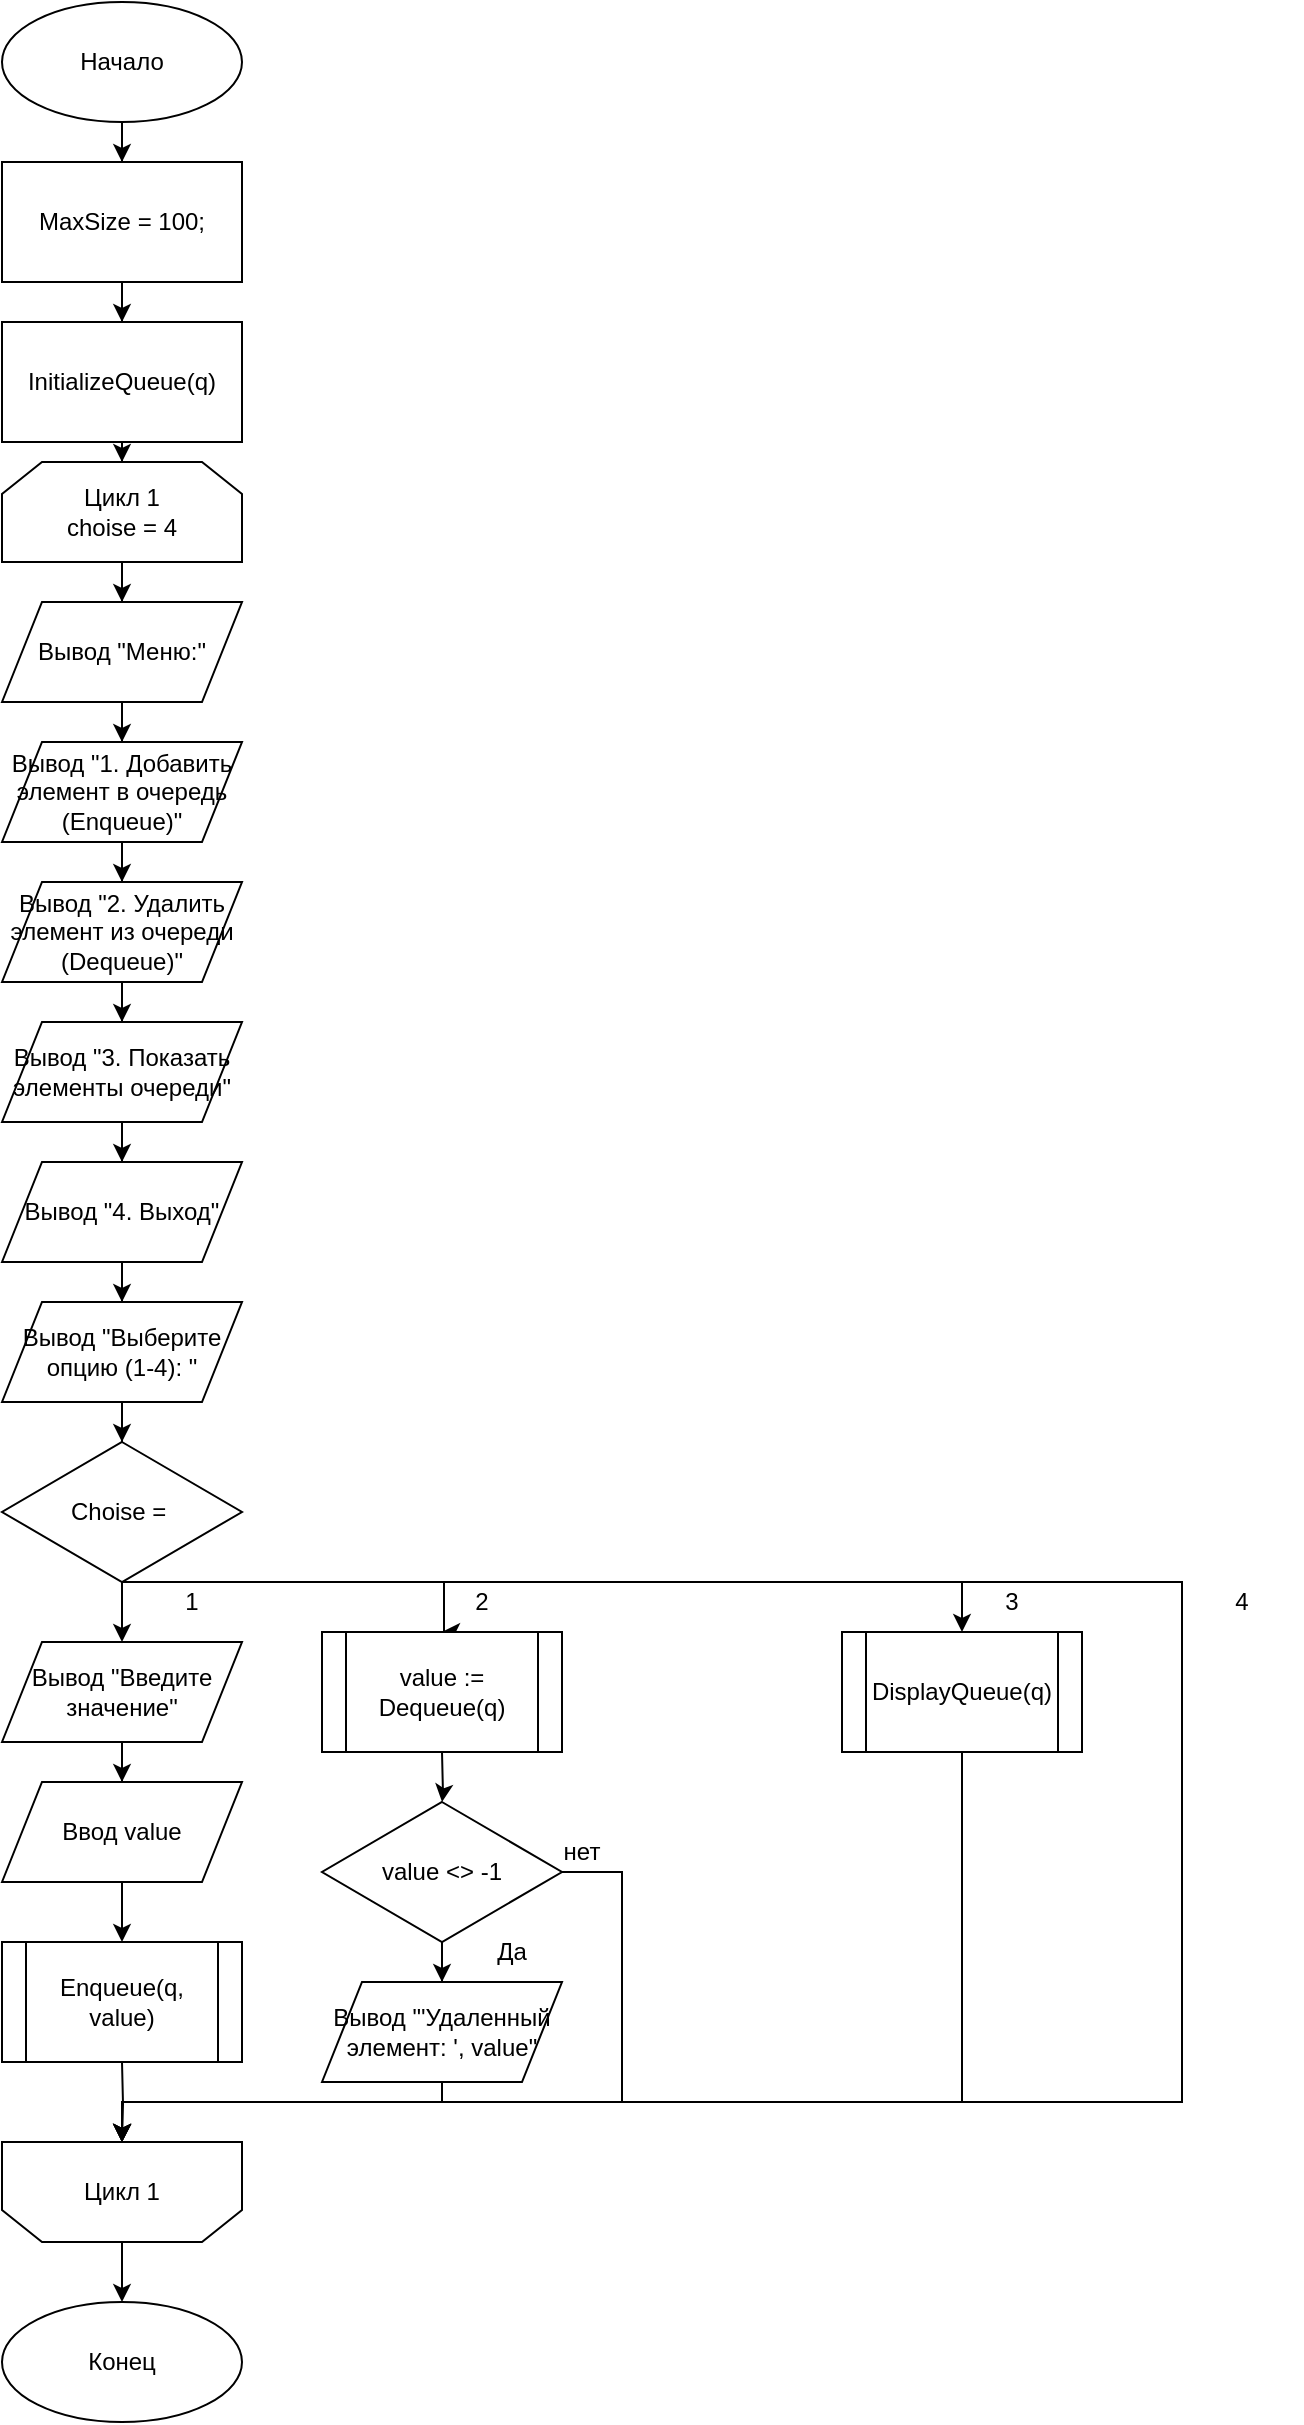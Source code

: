 <mxfile version="26.1.3">
  <diagram name="Страница — 1" id="CiD2pWM76rXUYLV9L_bz">
    <mxGraphModel dx="1461" dy="658" grid="1" gridSize="10" guides="1" tooltips="1" connect="1" arrows="1" fold="1" page="1" pageScale="1" pageWidth="827" pageHeight="1169" math="0" shadow="0">
      <root>
        <mxCell id="0" />
        <mxCell id="1" parent="0" />
        <mxCell id="VupHIYGK_svqOmczMyXV-2" style="edgeStyle=orthogonalEdgeStyle;rounded=0;orthogonalLoop=1;jettySize=auto;html=1;" parent="1" source="VupHIYGK_svqOmczMyXV-1" target="VupHIYGK_svqOmczMyXV-3" edge="1">
          <mxGeometry relative="1" as="geometry">
            <mxPoint x="160" y="90" as="targetPoint" />
          </mxGeometry>
        </mxCell>
        <mxCell id="VupHIYGK_svqOmczMyXV-1" value="Начало" style="ellipse;whiteSpace=wrap;html=1;" parent="1" vertex="1">
          <mxGeometry x="100" width="120" height="60" as="geometry" />
        </mxCell>
        <mxCell id="VupHIYGK_svqOmczMyXV-4" style="edgeStyle=orthogonalEdgeStyle;rounded=0;orthogonalLoop=1;jettySize=auto;html=1;entryX=0.5;entryY=0;entryDx=0;entryDy=0;" parent="1" source="VupHIYGK_svqOmczMyXV-3" target="VupHIYGK_svqOmczMyXV-7" edge="1">
          <mxGeometry relative="1" as="geometry">
            <mxPoint x="160" y="160" as="targetPoint" />
          </mxGeometry>
        </mxCell>
        <mxCell id="VupHIYGK_svqOmczMyXV-3" value="MaxSize = 100;" style="rounded=0;whiteSpace=wrap;html=1;" parent="1" vertex="1">
          <mxGeometry x="100" y="80" width="120" height="60" as="geometry" />
        </mxCell>
        <mxCell id="VupHIYGK_svqOmczMyXV-8" style="edgeStyle=orthogonalEdgeStyle;rounded=0;orthogonalLoop=1;jettySize=auto;html=1;entryX=0.5;entryY=0;entryDx=0;entryDy=0;" parent="1" source="VupHIYGK_svqOmczMyXV-7" target="VupHIYGK_svqOmczMyXV-20" edge="1">
          <mxGeometry relative="1" as="geometry">
            <mxPoint x="160" y="250" as="targetPoint" />
          </mxGeometry>
        </mxCell>
        <mxCell id="VupHIYGK_svqOmczMyXV-7" value="InitializeQueue(q)" style="rounded=0;whiteSpace=wrap;html=1;" parent="1" vertex="1">
          <mxGeometry x="100" y="160" width="120" height="60" as="geometry" />
        </mxCell>
        <mxCell id="VupHIYGK_svqOmczMyXV-10" style="edgeStyle=orthogonalEdgeStyle;rounded=0;orthogonalLoop=1;jettySize=auto;html=1;" parent="1" source="VupHIYGK_svqOmczMyXV-9" target="VupHIYGK_svqOmczMyXV-11" edge="1">
          <mxGeometry relative="1" as="geometry">
            <mxPoint x="160" y="310" as="targetPoint" />
          </mxGeometry>
        </mxCell>
        <mxCell id="VupHIYGK_svqOmczMyXV-9" value="Вывод &quot;Меню:&quot;" style="shape=parallelogram;perimeter=parallelogramPerimeter;whiteSpace=wrap;html=1;fixedSize=1;" parent="1" vertex="1">
          <mxGeometry x="100" y="300" width="120" height="50" as="geometry" />
        </mxCell>
        <mxCell id="VupHIYGK_svqOmczMyXV-12" style="edgeStyle=orthogonalEdgeStyle;rounded=0;orthogonalLoop=1;jettySize=auto;html=1;" parent="1" source="VupHIYGK_svqOmczMyXV-11" target="VupHIYGK_svqOmczMyXV-13" edge="1">
          <mxGeometry relative="1" as="geometry">
            <mxPoint x="160" y="360" as="targetPoint" />
          </mxGeometry>
        </mxCell>
        <mxCell id="VupHIYGK_svqOmczMyXV-11" value="Вывод &quot;1. Добавить элемент в очередь (Enqueue)&quot;" style="shape=parallelogram;perimeter=parallelogramPerimeter;whiteSpace=wrap;html=1;fixedSize=1;" parent="1" vertex="1">
          <mxGeometry x="100" y="370" width="120" height="50" as="geometry" />
        </mxCell>
        <mxCell id="VupHIYGK_svqOmczMyXV-14" style="edgeStyle=orthogonalEdgeStyle;rounded=0;orthogonalLoop=1;jettySize=auto;html=1;" parent="1" source="VupHIYGK_svqOmczMyXV-13" target="VupHIYGK_svqOmczMyXV-15" edge="1">
          <mxGeometry relative="1" as="geometry">
            <mxPoint x="160" y="430" as="targetPoint" />
          </mxGeometry>
        </mxCell>
        <mxCell id="VupHIYGK_svqOmczMyXV-13" value="Вывод &quot;2. Удалить элемент из очереди (Dequeue)&quot;" style="shape=parallelogram;perimeter=parallelogramPerimeter;whiteSpace=wrap;html=1;fixedSize=1;" parent="1" vertex="1">
          <mxGeometry x="100" y="440" width="120" height="50" as="geometry" />
        </mxCell>
        <mxCell id="VupHIYGK_svqOmczMyXV-16" style="edgeStyle=orthogonalEdgeStyle;rounded=0;orthogonalLoop=1;jettySize=auto;html=1;" parent="1" source="VupHIYGK_svqOmczMyXV-15" target="VupHIYGK_svqOmczMyXV-17" edge="1">
          <mxGeometry relative="1" as="geometry">
            <mxPoint x="160" y="520" as="targetPoint" />
          </mxGeometry>
        </mxCell>
        <mxCell id="VupHIYGK_svqOmczMyXV-15" value="Вывод &quot;3. Показать элементы очереди&quot;" style="shape=parallelogram;perimeter=parallelogramPerimeter;whiteSpace=wrap;html=1;fixedSize=1;" parent="1" vertex="1">
          <mxGeometry x="100" y="510" width="120" height="50" as="geometry" />
        </mxCell>
        <mxCell id="VupHIYGK_svqOmczMyXV-19" style="edgeStyle=orthogonalEdgeStyle;rounded=0;orthogonalLoop=1;jettySize=auto;html=1;entryX=0.5;entryY=0;entryDx=0;entryDy=0;" parent="1" source="VupHIYGK_svqOmczMyXV-17" target="VupHIYGK_svqOmczMyXV-18" edge="1">
          <mxGeometry relative="1" as="geometry" />
        </mxCell>
        <mxCell id="VupHIYGK_svqOmczMyXV-17" value="Вывод &quot;4. Выход&quot;" style="shape=parallelogram;perimeter=parallelogramPerimeter;whiteSpace=wrap;html=1;fixedSize=1;" parent="1" vertex="1">
          <mxGeometry x="100" y="580" width="120" height="50" as="geometry" />
        </mxCell>
        <mxCell id="VupHIYGK_svqOmczMyXV-26" style="edgeStyle=orthogonalEdgeStyle;rounded=0;orthogonalLoop=1;jettySize=auto;html=1;entryX=0.5;entryY=0;entryDx=0;entryDy=0;" parent="1" source="VupHIYGK_svqOmczMyXV-18" target="VupHIYGK_svqOmczMyXV-25" edge="1">
          <mxGeometry relative="1" as="geometry" />
        </mxCell>
        <mxCell id="VupHIYGK_svqOmczMyXV-18" value="Вывод &quot;Выберите опцию (1-4):&amp;nbsp;&quot;" style="shape=parallelogram;perimeter=parallelogramPerimeter;whiteSpace=wrap;html=1;fixedSize=1;" parent="1" vertex="1">
          <mxGeometry x="100" y="650" width="120" height="50" as="geometry" />
        </mxCell>
        <mxCell id="VupHIYGK_svqOmczMyXV-21" style="edgeStyle=orthogonalEdgeStyle;rounded=0;orthogonalLoop=1;jettySize=auto;html=1;" parent="1" source="VupHIYGK_svqOmczMyXV-20" target="VupHIYGK_svqOmczMyXV-9" edge="1">
          <mxGeometry relative="1" as="geometry" />
        </mxCell>
        <mxCell id="VupHIYGK_svqOmczMyXV-20" value="Цикл 1&lt;div&gt;сhoise = 4&lt;/div&gt;" style="shape=loopLimit;whiteSpace=wrap;html=1;" parent="1" vertex="1">
          <mxGeometry x="100" y="230" width="120" height="50" as="geometry" />
        </mxCell>
        <mxCell id="VupHIYGK_svqOmczMyXV-38" style="edgeStyle=orthogonalEdgeStyle;rounded=0;orthogonalLoop=1;jettySize=auto;html=1;" parent="1" source="VupHIYGK_svqOmczMyXV-22" target="VupHIYGK_svqOmczMyXV-39" edge="1">
          <mxGeometry relative="1" as="geometry">
            <mxPoint x="160" y="1150" as="targetPoint" />
          </mxGeometry>
        </mxCell>
        <mxCell id="VupHIYGK_svqOmczMyXV-22" value="Цикл 1" style="shape=loopLimit;whiteSpace=wrap;html=1;direction=west;" parent="1" vertex="1">
          <mxGeometry x="100" y="1070" width="120" height="50" as="geometry" />
        </mxCell>
        <mxCell id="VupHIYGK_svqOmczMyXV-27" style="edgeStyle=orthogonalEdgeStyle;rounded=0;orthogonalLoop=1;jettySize=auto;html=1;" parent="1" source="VupHIYGK_svqOmczMyXV-25" target="VupHIYGK_svqOmczMyXV-28" edge="1">
          <mxGeometry relative="1" as="geometry">
            <mxPoint x="160" y="810" as="targetPoint" />
          </mxGeometry>
        </mxCell>
        <mxCell id="VupHIYGK_svqOmczMyXV-36" style="edgeStyle=orthogonalEdgeStyle;rounded=0;orthogonalLoop=1;jettySize=auto;html=1;entryX=0.5;entryY=0;entryDx=0;entryDy=0;entryPerimeter=0;" parent="1" source="VupHIYGK_svqOmczMyXV-25" edge="1">
          <mxGeometry relative="1" as="geometry">
            <mxPoint x="320" y="815" as="targetPoint" />
            <Array as="points">
              <mxPoint x="321" y="790" />
            </Array>
          </mxGeometry>
        </mxCell>
        <mxCell id="VupHIYGK_svqOmczMyXV-52" style="edgeStyle=orthogonalEdgeStyle;rounded=0;orthogonalLoop=1;jettySize=auto;html=1;exitX=0.5;exitY=1;exitDx=0;exitDy=0;entryX=0.5;entryY=0;entryDx=0;entryDy=0;entryPerimeter=0;" parent="1" source="VupHIYGK_svqOmczMyXV-25" edge="1">
          <mxGeometry relative="1" as="geometry">
            <mxPoint x="580" y="815" as="targetPoint" />
            <Array as="points">
              <mxPoint x="580" y="790" />
            </Array>
          </mxGeometry>
        </mxCell>
        <mxCell id="VupHIYGK_svqOmczMyXV-57" style="edgeStyle=orthogonalEdgeStyle;rounded=0;orthogonalLoop=1;jettySize=auto;html=1;exitX=0.5;exitY=1;exitDx=0;exitDy=0;entryX=0.5;entryY=1;entryDx=0;entryDy=0;" parent="1" source="VupHIYGK_svqOmczMyXV-25" target="VupHIYGK_svqOmczMyXV-22" edge="1">
          <mxGeometry relative="1" as="geometry">
            <mxPoint x="740" y="790" as="targetPoint" />
            <Array as="points">
              <mxPoint x="690" y="790" />
              <mxPoint x="690" y="1050" />
              <mxPoint x="160" y="1050" />
            </Array>
          </mxGeometry>
        </mxCell>
        <mxCell id="VupHIYGK_svqOmczMyXV-25" value="Choise =&amp;nbsp;" style="rhombus;whiteSpace=wrap;html=1;" parent="1" vertex="1">
          <mxGeometry x="100" y="720" width="120" height="70" as="geometry" />
        </mxCell>
        <mxCell id="VupHIYGK_svqOmczMyXV-30" style="edgeStyle=orthogonalEdgeStyle;rounded=0;orthogonalLoop=1;jettySize=auto;html=1;entryX=0.5;entryY=0;entryDx=0;entryDy=0;" parent="1" source="VupHIYGK_svqOmczMyXV-28" target="VupHIYGK_svqOmczMyXV-29" edge="1">
          <mxGeometry relative="1" as="geometry" />
        </mxCell>
        <mxCell id="VupHIYGK_svqOmczMyXV-28" value="Вывод &quot;Введите значение&quot;" style="shape=parallelogram;perimeter=parallelogramPerimeter;whiteSpace=wrap;html=1;fixedSize=1;" parent="1" vertex="1">
          <mxGeometry x="100" y="820" width="120" height="50" as="geometry" />
        </mxCell>
        <mxCell id="VupHIYGK_svqOmczMyXV-31" style="edgeStyle=orthogonalEdgeStyle;rounded=0;orthogonalLoop=1;jettySize=auto;html=1;" parent="1" source="VupHIYGK_svqOmczMyXV-29" edge="1">
          <mxGeometry relative="1" as="geometry">
            <mxPoint x="160" y="970" as="targetPoint" />
          </mxGeometry>
        </mxCell>
        <mxCell id="VupHIYGK_svqOmczMyXV-29" value="Ввод&amp;nbsp;value" style="shape=parallelogram;perimeter=parallelogramPerimeter;whiteSpace=wrap;html=1;fixedSize=1;" parent="1" vertex="1">
          <mxGeometry x="100" y="890" width="120" height="50" as="geometry" />
        </mxCell>
        <mxCell id="VupHIYGK_svqOmczMyXV-37" style="edgeStyle=orthogonalEdgeStyle;rounded=0;orthogonalLoop=1;jettySize=auto;html=1;entryX=0.5;entryY=1;entryDx=0;entryDy=0;" parent="1" target="VupHIYGK_svqOmczMyXV-22" edge="1">
          <mxGeometry relative="1" as="geometry">
            <mxPoint x="160" y="1030" as="sourcePoint" />
          </mxGeometry>
        </mxCell>
        <mxCell id="VupHIYGK_svqOmczMyXV-39" value="Конец" style="ellipse;whiteSpace=wrap;html=1;" parent="1" vertex="1">
          <mxGeometry x="100" y="1150" width="120" height="60" as="geometry" />
        </mxCell>
        <mxCell id="VupHIYGK_svqOmczMyXV-40" value="1" style="text;html=1;align=center;verticalAlign=middle;whiteSpace=wrap;rounded=0;" parent="1" vertex="1">
          <mxGeometry x="170" y="785" width="50" height="30" as="geometry" />
        </mxCell>
        <mxCell id="VupHIYGK_svqOmczMyXV-43" style="edgeStyle=orthogonalEdgeStyle;rounded=0;orthogonalLoop=1;jettySize=auto;html=1;" parent="1" target="VupHIYGK_svqOmczMyXV-44" edge="1">
          <mxGeometry relative="1" as="geometry">
            <mxPoint x="320" y="900" as="targetPoint" />
            <mxPoint x="320" y="875" as="sourcePoint" />
          </mxGeometry>
        </mxCell>
        <mxCell id="VupHIYGK_svqOmczMyXV-47" style="edgeStyle=orthogonalEdgeStyle;rounded=0;orthogonalLoop=1;jettySize=auto;html=1;" parent="1" source="VupHIYGK_svqOmczMyXV-44" target="VupHIYGK_svqOmczMyXV-48" edge="1">
          <mxGeometry relative="1" as="geometry">
            <mxPoint x="320" y="1000" as="targetPoint" />
          </mxGeometry>
        </mxCell>
        <mxCell id="VupHIYGK_svqOmczMyXV-49" style="edgeStyle=orthogonalEdgeStyle;rounded=0;orthogonalLoop=1;jettySize=auto;html=1;entryX=0.5;entryY=1;entryDx=0;entryDy=0;" parent="1" source="VupHIYGK_svqOmczMyXV-44" target="VupHIYGK_svqOmczMyXV-22" edge="1">
          <mxGeometry relative="1" as="geometry">
            <mxPoint x="410" y="1120" as="targetPoint" />
            <Array as="points">
              <mxPoint x="410" y="935" />
              <mxPoint x="410" y="1050" />
              <mxPoint x="160" y="1050" />
            </Array>
          </mxGeometry>
        </mxCell>
        <mxCell id="VupHIYGK_svqOmczMyXV-44" value="value &amp;lt;&amp;gt; -1" style="rhombus;whiteSpace=wrap;html=1;" parent="1" vertex="1">
          <mxGeometry x="260" y="900" width="120" height="70" as="geometry" />
        </mxCell>
        <mxCell id="VupHIYGK_svqOmczMyXV-45" value="Да" style="text;html=1;align=center;verticalAlign=middle;whiteSpace=wrap;rounded=0;" parent="1" vertex="1">
          <mxGeometry x="325" y="960" width="60" height="30" as="geometry" />
        </mxCell>
        <mxCell id="VupHIYGK_svqOmczMyXV-46" value="нет" style="text;html=1;align=center;verticalAlign=middle;whiteSpace=wrap;rounded=0;" parent="1" vertex="1">
          <mxGeometry x="360" y="910" width="60" height="30" as="geometry" />
        </mxCell>
        <mxCell id="VupHIYGK_svqOmczMyXV-50" style="edgeStyle=orthogonalEdgeStyle;rounded=0;orthogonalLoop=1;jettySize=auto;html=1;entryX=0.5;entryY=1;entryDx=0;entryDy=0;" parent="1" source="VupHIYGK_svqOmczMyXV-48" target="VupHIYGK_svqOmczMyXV-22" edge="1">
          <mxGeometry relative="1" as="geometry">
            <Array as="points">
              <mxPoint x="320" y="1050" />
              <mxPoint x="160" y="1050" />
            </Array>
          </mxGeometry>
        </mxCell>
        <mxCell id="VupHIYGK_svqOmczMyXV-48" value="Вывод &quot;&#39;Удаленный элемент: &#39;, value&quot;" style="shape=parallelogram;perimeter=parallelogramPerimeter;whiteSpace=wrap;html=1;fixedSize=1;" parent="1" vertex="1">
          <mxGeometry x="260" y="990" width="120" height="50" as="geometry" />
        </mxCell>
        <mxCell id="VupHIYGK_svqOmczMyXV-56" style="edgeStyle=orthogonalEdgeStyle;rounded=0;orthogonalLoop=1;jettySize=auto;html=1;entryX=0.5;entryY=1;entryDx=0;entryDy=0;" parent="1" target="VupHIYGK_svqOmczMyXV-22" edge="1">
          <mxGeometry relative="1" as="geometry">
            <Array as="points">
              <mxPoint x="580" y="1050" />
              <mxPoint x="160" y="1050" />
            </Array>
            <mxPoint x="580" y="875" as="sourcePoint" />
          </mxGeometry>
        </mxCell>
        <mxCell id="VupHIYGK_svqOmczMyXV-58" value="2" style="text;html=1;align=center;verticalAlign=middle;whiteSpace=wrap;rounded=0;" parent="1" vertex="1">
          <mxGeometry x="310" y="785" width="60" height="30" as="geometry" />
        </mxCell>
        <mxCell id="VupHIYGK_svqOmczMyXV-59" value="3" style="text;html=1;align=center;verticalAlign=middle;whiteSpace=wrap;rounded=0;" parent="1" vertex="1">
          <mxGeometry x="575" y="785" width="60" height="30" as="geometry" />
        </mxCell>
        <mxCell id="VupHIYGK_svqOmczMyXV-60" value="4" style="text;html=1;align=center;verticalAlign=middle;whiteSpace=wrap;rounded=0;" parent="1" vertex="1">
          <mxGeometry x="690" y="785" width="60" height="30" as="geometry" />
        </mxCell>
        <mxCell id="xKNyuadNjaSaAssFUUN_-1" value="&lt;span style=&quot;text-wrap-mode: nowrap;&quot;&gt;value := Dequeue(q)&lt;/span&gt;" style="shape=process;whiteSpace=wrap;html=1;backgroundOutline=1;" vertex="1" parent="1">
          <mxGeometry x="260" y="815" width="120" height="60" as="geometry" />
        </mxCell>
        <mxCell id="xKNyuadNjaSaAssFUUN_-4" value="&lt;span style=&quot;text-wrap-mode: nowrap;&quot;&gt;DisplayQueue(q)&lt;/span&gt;" style="shape=process;whiteSpace=wrap;html=1;backgroundOutline=1;" vertex="1" parent="1">
          <mxGeometry x="520" y="815" width="120" height="60" as="geometry" />
        </mxCell>
        <mxCell id="xKNyuadNjaSaAssFUUN_-5" value="&lt;span style=&quot;text-wrap-mode: nowrap;&quot;&gt;Enqueue(q, value)&lt;/span&gt;" style="shape=process;whiteSpace=wrap;html=1;backgroundOutline=1;" vertex="1" parent="1">
          <mxGeometry x="100" y="970" width="120" height="60" as="geometry" />
        </mxCell>
      </root>
    </mxGraphModel>
  </diagram>
</mxfile>

